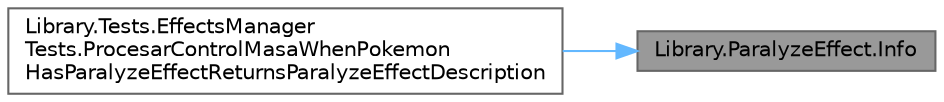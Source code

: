 digraph "Library.ParalyzeEffect.Info"
{
 // INTERACTIVE_SVG=YES
 // LATEX_PDF_SIZE
  bgcolor="transparent";
  edge [fontname=Helvetica,fontsize=10,labelfontname=Helvetica,labelfontsize=10];
  node [fontname=Helvetica,fontsize=10,shape=box,height=0.2,width=0.4];
  rankdir="RL";
  Node1 [id="Node000001",label="Library.ParalyzeEffect.Info",height=0.2,width=0.4,color="gray40", fillcolor="grey60", style="filled", fontcolor="black",tooltip="Muestra el estado actual de la parálisis en el Pokémon. Indica si el Pokémon puede atacar o está para..."];
  Node1 -> Node2 [id="edge1_Node000001_Node000002",dir="back",color="steelblue1",style="solid",tooltip=" "];
  Node2 [id="Node000002",label="Library.Tests.EffectsManager\lTests.ProcesarControlMasaWhenPokemon\lHasParalyzeEffectReturnsParalyzeEffectDescription",height=0.2,width=0.4,color="grey40", fillcolor="white", style="filled",URL="$classLibrary_1_1Tests_1_1EffectsManagerTests.html#a130d7fcf63ad7a0de119cdc4f0362992",tooltip="Prueba que el método EffectsManager.ProcesarControlMasa devuelva la descripción del efecto de parális..."];
}
